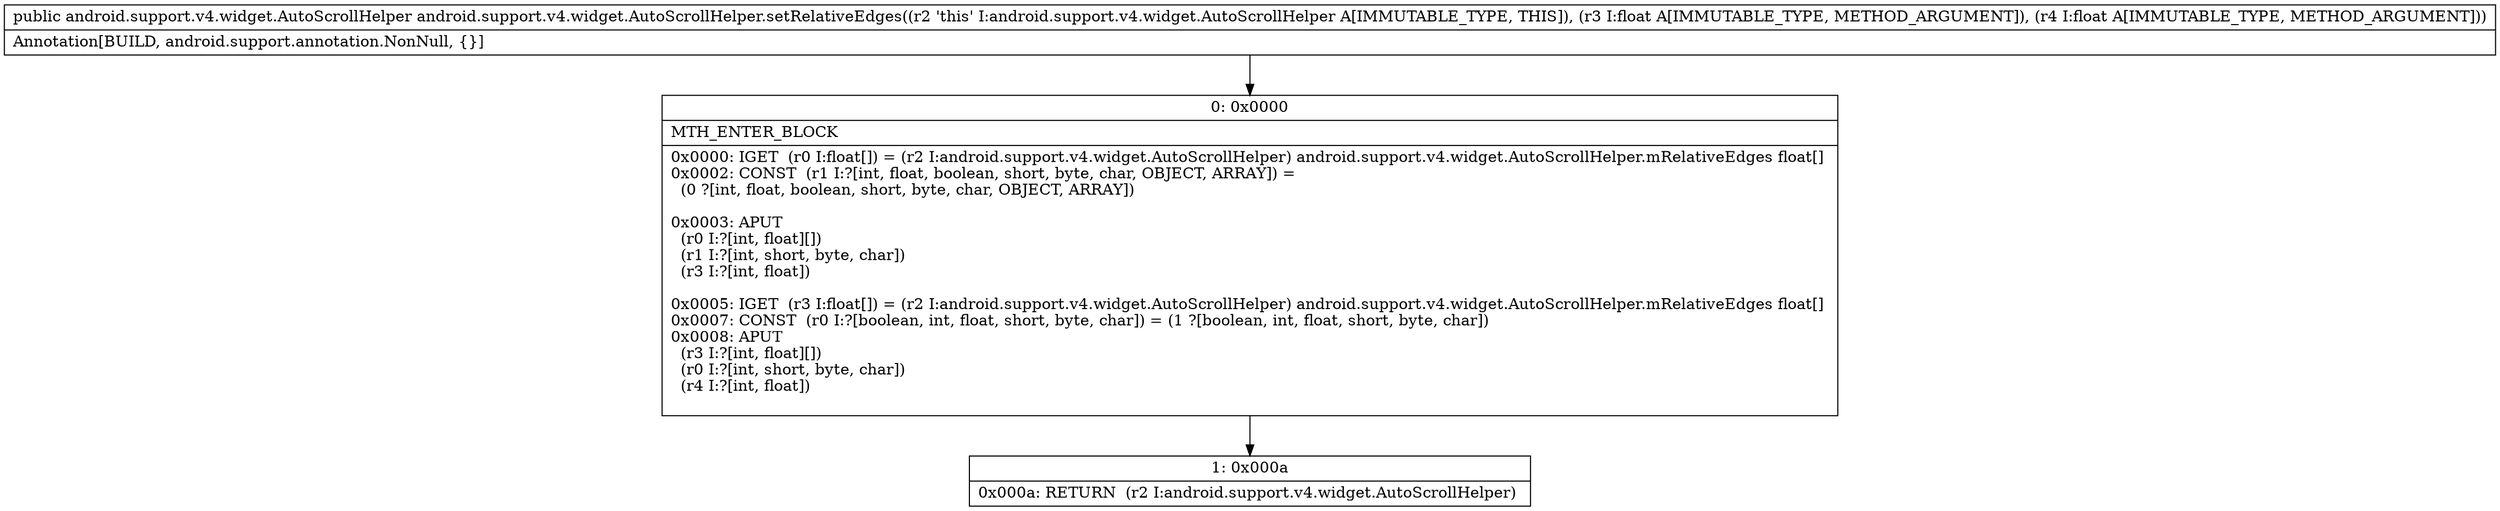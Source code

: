 digraph "CFG forandroid.support.v4.widget.AutoScrollHelper.setRelativeEdges(FF)Landroid\/support\/v4\/widget\/AutoScrollHelper;" {
Node_0 [shape=record,label="{0\:\ 0x0000|MTH_ENTER_BLOCK\l|0x0000: IGET  (r0 I:float[]) = (r2 I:android.support.v4.widget.AutoScrollHelper) android.support.v4.widget.AutoScrollHelper.mRelativeEdges float[] \l0x0002: CONST  (r1 I:?[int, float, boolean, short, byte, char, OBJECT, ARRAY]) = \l  (0 ?[int, float, boolean, short, byte, char, OBJECT, ARRAY])\l \l0x0003: APUT  \l  (r0 I:?[int, float][])\l  (r1 I:?[int, short, byte, char])\l  (r3 I:?[int, float])\l \l0x0005: IGET  (r3 I:float[]) = (r2 I:android.support.v4.widget.AutoScrollHelper) android.support.v4.widget.AutoScrollHelper.mRelativeEdges float[] \l0x0007: CONST  (r0 I:?[boolean, int, float, short, byte, char]) = (1 ?[boolean, int, float, short, byte, char]) \l0x0008: APUT  \l  (r3 I:?[int, float][])\l  (r0 I:?[int, short, byte, char])\l  (r4 I:?[int, float])\l \l}"];
Node_1 [shape=record,label="{1\:\ 0x000a|0x000a: RETURN  (r2 I:android.support.v4.widget.AutoScrollHelper) \l}"];
MethodNode[shape=record,label="{public android.support.v4.widget.AutoScrollHelper android.support.v4.widget.AutoScrollHelper.setRelativeEdges((r2 'this' I:android.support.v4.widget.AutoScrollHelper A[IMMUTABLE_TYPE, THIS]), (r3 I:float A[IMMUTABLE_TYPE, METHOD_ARGUMENT]), (r4 I:float A[IMMUTABLE_TYPE, METHOD_ARGUMENT]))  | Annotation[BUILD, android.support.annotation.NonNull, \{\}]\l}"];
MethodNode -> Node_0;
Node_0 -> Node_1;
}


